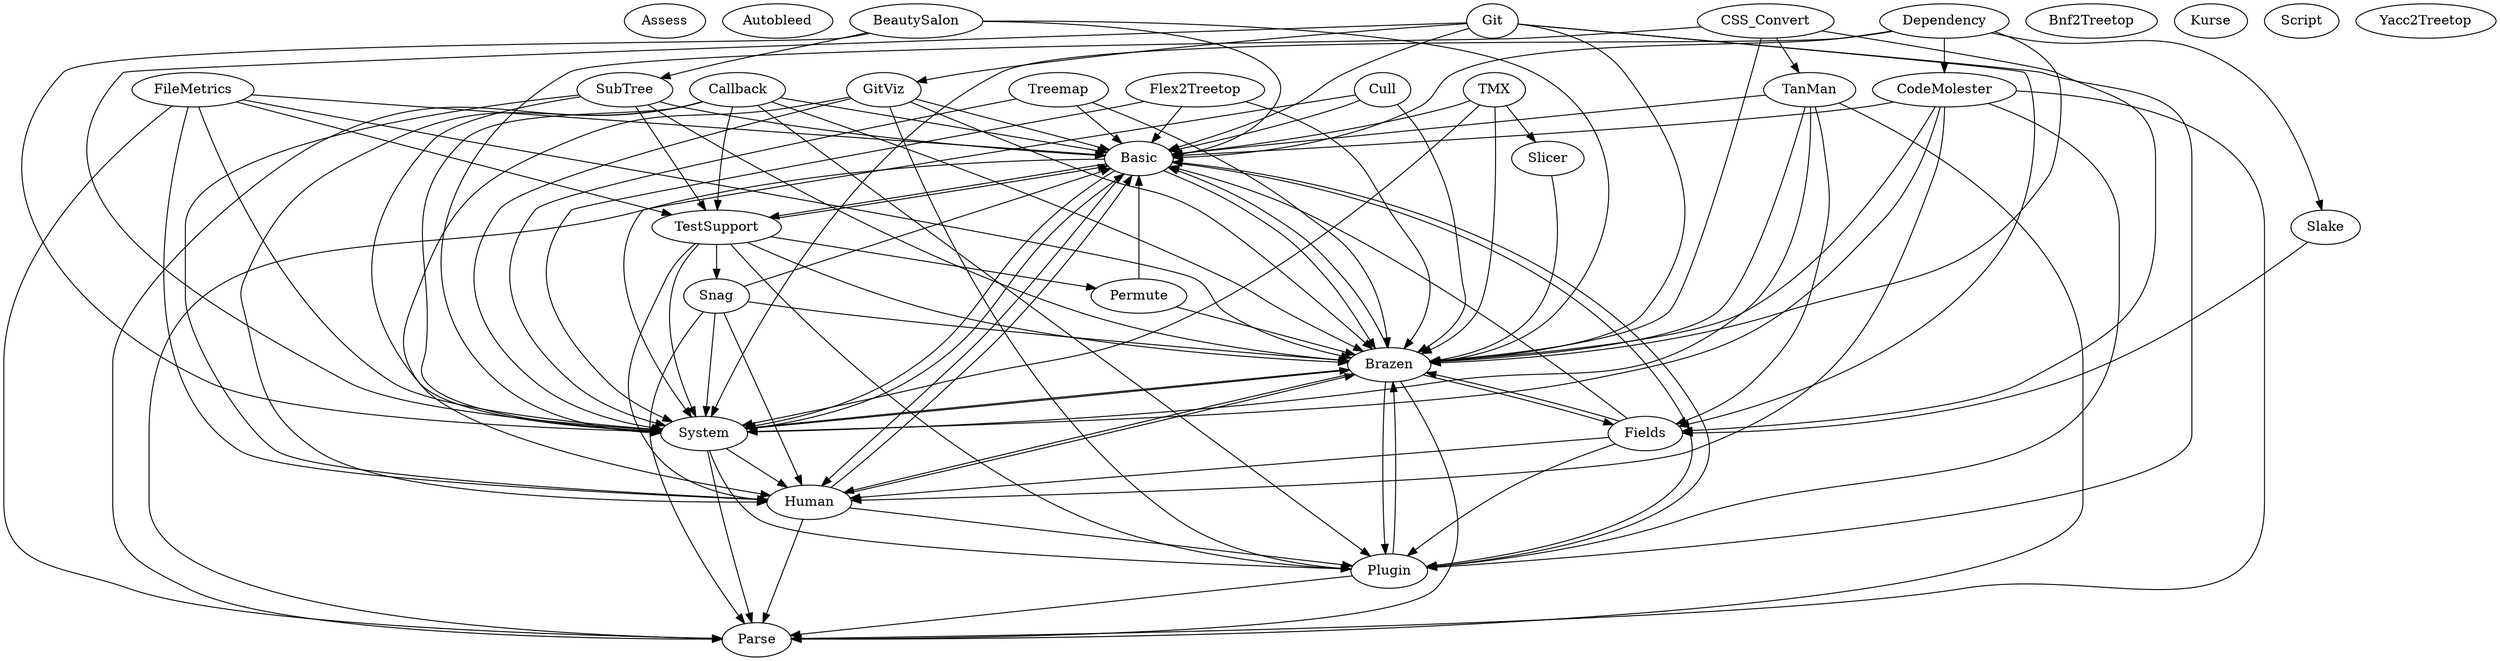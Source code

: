 digraph {
  as [ label="Assess" ]
  au [ label="Autobleed" ]
  ba [ label="Basic" ]
  bs [ label="BeautySalon" ]
  b2 [ label="Bnf2Treetop" ]
  br [ label="Brazen" ]
  ca [ label="Callback" ]
  cm [ label="CodeMolester" ]
  cs [ label="CSS_Convert" ]
  cu [ label="Cull" ]
  de [ label="Dependency" ]
  fi [ label="Fields" ]
  fm [ label="FileMetrics" ]
  f2 [ label="Flex2Treetop" ]
  gi [ label="Git" ]
  gv [ label="GitViz" ]
  hu [ label="Human" ]
  ku [ label="Kurse" ]
  pa [ label="Parse" ]
  pe [ label="Permute" ]
  pl [ label="Plugin" ]
  sc [ label="Script" ]
  sla [ label="Slake" ]
  sli [ label="Slicer" ]
  sn [ label="Snag" ]
  st [ label="SubTree" ]
  sy [ label="System" ]
  tan [ label="TanMan" ]
  tmx [ label="TMX" ]
  ts [ label="TestSupport" ]
  tr [ label="Treemap" ]
  y2 [ label="Yacc2Treetop" ]
  ba -> br
  ba -> hu
  ba -> pa
  ba -> pl
  ba -> sy
  ba -> ts
  bs -> ba
  bs -> br
  bs -> st
  bs -> sy
  br -> ba
  br -> fi
  br -> hu
  br -> pa
  br -> pl
  br -> sy
  ca -> ba
  ca -> br
  ca -> hu
  ca -> pa
  ca -> pl
  ca -> sy
  ca -> ts
  cm -> ba
  cm -> br
  cm -> hu
  cm -> pa
  cm -> pl
  cm -> sy
  cs -> br
  cs -> fi
  cs -> sy
  cs -> tan
  cu -> ba
  cu -> br
  cu -> sy
  de -> ba
  de -> br
  de -> cm
  de -> sla
  de -> sy
  fi -> ba
  fi -> br
  fi -> hu
  fi -> pl
  fm -> br
  fm -> ba
  fm -> hu
  fm -> pa
  fm -> sy
  fm -> ts
  f2 -> ba
  f2 -> br
  f2 -> sy
  gi -> ba
  gi -> br
  gi -> fi
  gi -> gv
  gi -> pl
  gi -> sy
  gv -> br
  gv -> ba
  gv -> hu
  gv -> pl
  gv -> sy
  hu -> ba
  hu -> br
  hu -> pa
  hu -> pl
  pe -> ba
  pe -> br
  pl -> ba
  pl -> br
  pl -> pa
  sla -> fi
  sli -> br
  sn -> ba
  sn -> br
  sn -> hu
  sn -> pa
  sn -> sy
  st -> ba
  st -> br
  st -> hu
  st -> sy
  st -> ts
  sy -> ba
  sy -> br
  sy -> hu
  sy -> pa
  sy -> pl
  tan -> ba
  tan -> br
  tan -> fi
  tan -> pa
  tan -> sy
  ts -> ba
  ts -> br
  ts -> pe
  ts -> pl
  ts -> sn
  ts -> hu
  ts -> sy
  tmx -> ba
  tmx -> br
  tmx -> sli
  tmx -> sy
  tr -> ba
  tr -> br
  tr -> sy
}
